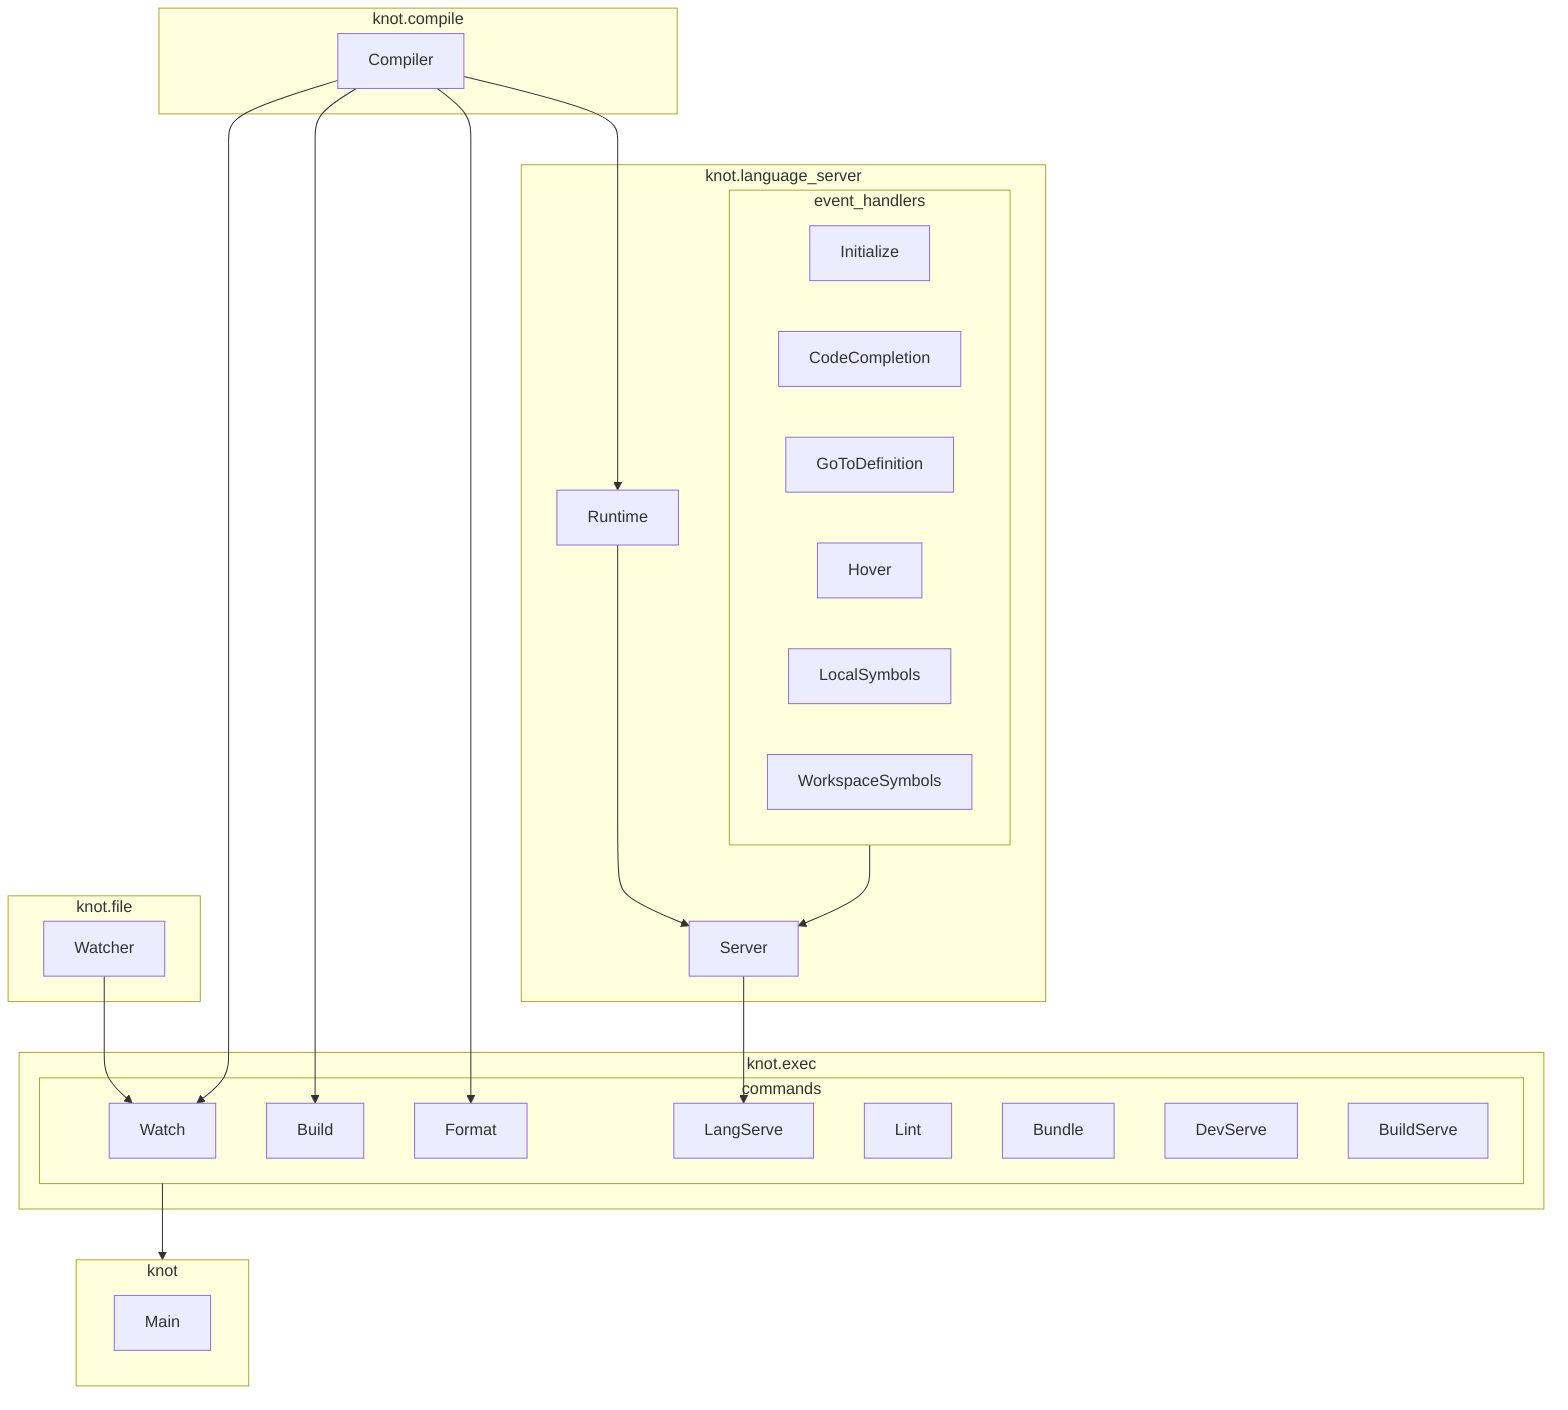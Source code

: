 flowchart TD
  %% file
  subgraph knot.file
    Watcher
  end
  Watcher --> Watch

  %% compile
  subgraph knot.compile
    Compiler
  end
  Compiler --> Build
  Compiler --> Format
  Compiler --> Runtime
  Compiler --> Watch

  %% language_server
  subgraph knot.language_server
    subgraph event_handlers
      Initialize
      CodeCompletion
      GoToDefinition
      Hover
      LocalSymbols
      WorkspaceSymbols
    end
    Server
    Runtime

    Runtime --> Server
    event_handlers --> Server
  end
  Server --> LangServe

  %% exec
  subgraph knot.exec
    subgraph commands
      Watch
      Format
      Build
      Lint
      Bundle
      DevServe
      LangServe
      BuildServe
    end
  end
  commands --> knot

  %% cli
  subgraph knot
    Main
  end